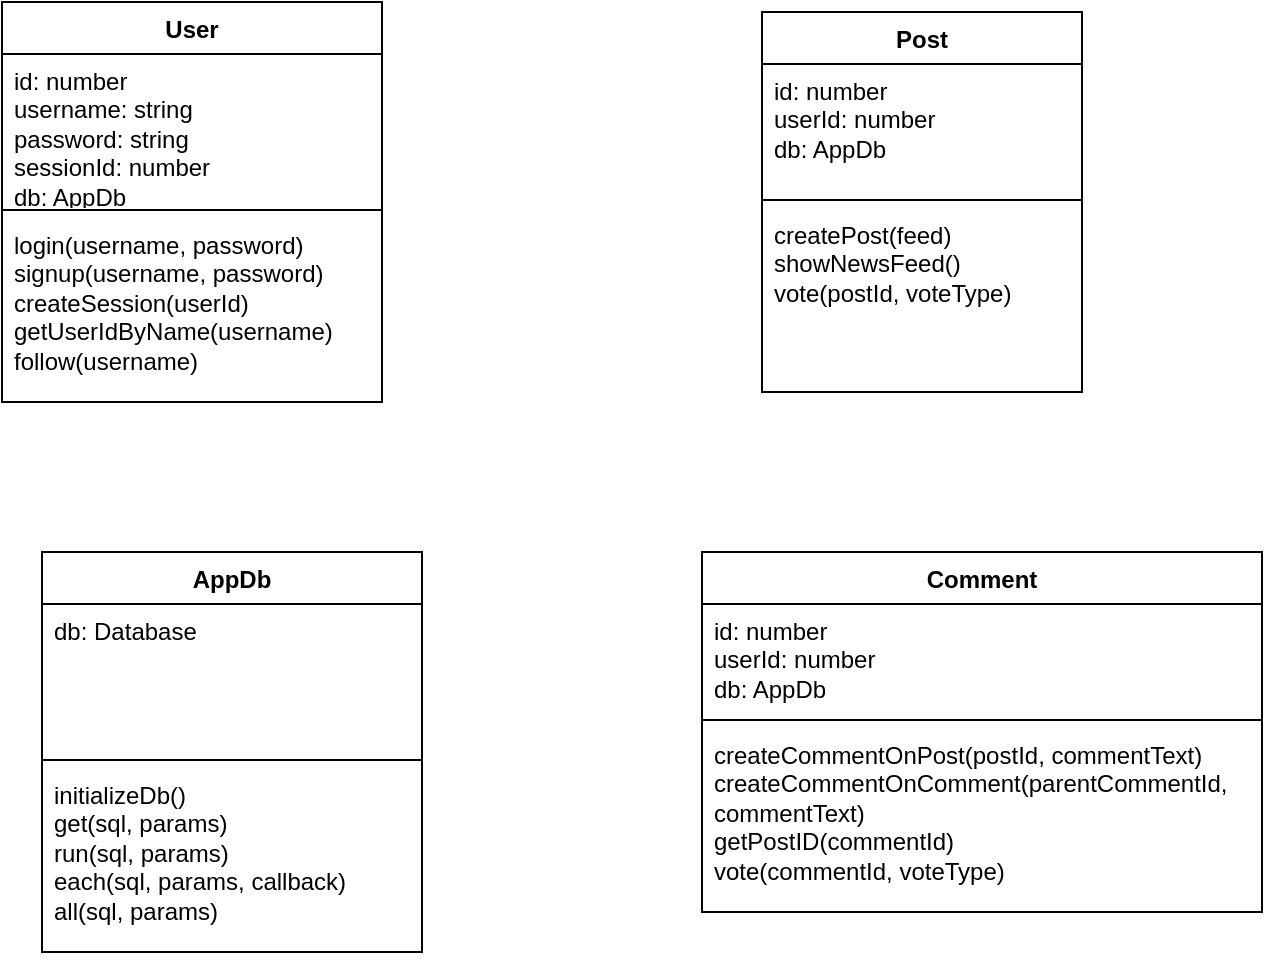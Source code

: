 <mxfile version="21.6.5" type="github">
  <diagram id="C5RBs43oDa-KdzZeNtuy" name="Page-1">
    <mxGraphModel dx="1306" dy="725" grid="1" gridSize="10" guides="1" tooltips="1" connect="1" arrows="1" fold="1" page="1" pageScale="1" pageWidth="827" pageHeight="1169" math="0" shadow="0">
      <root>
        <mxCell id="WIyWlLk6GJQsqaUBKTNV-0" />
        <mxCell id="WIyWlLk6GJQsqaUBKTNV-1" parent="WIyWlLk6GJQsqaUBKTNV-0" />
        <mxCell id="gtavfHgQEdDpro3U7-QB-18" value="User" style="swimlane;fontStyle=1;align=center;verticalAlign=top;childLayout=stackLayout;horizontal=1;startSize=26;horizontalStack=0;resizeParent=1;resizeParentMax=0;resizeLast=0;collapsible=1;marginBottom=0;whiteSpace=wrap;html=1;" parent="WIyWlLk6GJQsqaUBKTNV-1" vertex="1">
          <mxGeometry x="80" y="175" width="190" height="200" as="geometry" />
        </mxCell>
        <mxCell id="gtavfHgQEdDpro3U7-QB-19" value="id: number&lt;br&gt;username: string&lt;br&gt;password: string&lt;br&gt;sessionId: number&lt;br&gt;db: AppDb" style="text;strokeColor=none;fillColor=none;align=left;verticalAlign=top;spacingLeft=4;spacingRight=4;overflow=hidden;rotatable=0;points=[[0,0.5],[1,0.5]];portConstraint=eastwest;whiteSpace=wrap;html=1;" parent="gtavfHgQEdDpro3U7-QB-18" vertex="1">
          <mxGeometry y="26" width="190" height="74" as="geometry" />
        </mxCell>
        <mxCell id="gtavfHgQEdDpro3U7-QB-20" value="" style="line;strokeWidth=1;fillColor=none;align=left;verticalAlign=middle;spacingTop=-1;spacingLeft=3;spacingRight=3;rotatable=0;labelPosition=right;points=[];portConstraint=eastwest;strokeColor=inherit;" parent="gtavfHgQEdDpro3U7-QB-18" vertex="1">
          <mxGeometry y="100" width="190" height="8" as="geometry" />
        </mxCell>
        <mxCell id="gtavfHgQEdDpro3U7-QB-21" value="login(username, password)&lt;br&gt;signup(username, password)&lt;br&gt;createSession(userId)&lt;br&gt;getUserIdByName(username)&lt;br&gt;follow(username)" style="text;strokeColor=none;fillColor=none;align=left;verticalAlign=top;spacingLeft=4;spacingRight=4;overflow=hidden;rotatable=0;points=[[0,0.5],[1,0.5]];portConstraint=eastwest;whiteSpace=wrap;html=1;" parent="gtavfHgQEdDpro3U7-QB-18" vertex="1">
          <mxGeometry y="108" width="190" height="92" as="geometry" />
        </mxCell>
        <mxCell id="gtavfHgQEdDpro3U7-QB-23" value="Post" style="swimlane;fontStyle=1;align=center;verticalAlign=top;childLayout=stackLayout;horizontal=1;startSize=26;horizontalStack=0;resizeParent=1;resizeParentMax=0;resizeLast=0;collapsible=1;marginBottom=0;whiteSpace=wrap;html=1;" parent="WIyWlLk6GJQsqaUBKTNV-1" vertex="1">
          <mxGeometry x="460" y="180" width="160" height="190" as="geometry" />
        </mxCell>
        <mxCell id="gtavfHgQEdDpro3U7-QB-24" value="id: number&lt;br&gt;userId: number&lt;br&gt;db: AppDb" style="text;strokeColor=none;fillColor=none;align=left;verticalAlign=top;spacingLeft=4;spacingRight=4;overflow=hidden;rotatable=0;points=[[0,0.5],[1,0.5]];portConstraint=eastwest;whiteSpace=wrap;html=1;" parent="gtavfHgQEdDpro3U7-QB-23" vertex="1">
          <mxGeometry y="26" width="160" height="64" as="geometry" />
        </mxCell>
        <mxCell id="gtavfHgQEdDpro3U7-QB-25" value="" style="line;strokeWidth=1;fillColor=none;align=left;verticalAlign=middle;spacingTop=-1;spacingLeft=3;spacingRight=3;rotatable=0;labelPosition=right;points=[];portConstraint=eastwest;strokeColor=inherit;" parent="gtavfHgQEdDpro3U7-QB-23" vertex="1">
          <mxGeometry y="90" width="160" height="8" as="geometry" />
        </mxCell>
        <mxCell id="gtavfHgQEdDpro3U7-QB-26" value="createPost(feed)&lt;br&gt;showNewsFeed()&lt;br&gt;vote(postId, voteType)" style="text;strokeColor=none;fillColor=none;align=left;verticalAlign=top;spacingLeft=4;spacingRight=4;overflow=hidden;rotatable=0;points=[[0,0.5],[1,0.5]];portConstraint=eastwest;whiteSpace=wrap;html=1;" parent="gtavfHgQEdDpro3U7-QB-23" vertex="1">
          <mxGeometry y="98" width="160" height="92" as="geometry" />
        </mxCell>
        <mxCell id="gtavfHgQEdDpro3U7-QB-27" value="Comment" style="swimlane;fontStyle=1;align=center;verticalAlign=top;childLayout=stackLayout;horizontal=1;startSize=26;horizontalStack=0;resizeParent=1;resizeParentMax=0;resizeLast=0;collapsible=1;marginBottom=0;whiteSpace=wrap;html=1;" parent="WIyWlLk6GJQsqaUBKTNV-1" vertex="1">
          <mxGeometry x="430" y="450" width="280" height="180" as="geometry" />
        </mxCell>
        <mxCell id="gtavfHgQEdDpro3U7-QB-28" value="id: number&lt;br&gt;userId: number&lt;br&gt;db: AppDb" style="text;strokeColor=none;fillColor=none;align=left;verticalAlign=top;spacingLeft=4;spacingRight=4;overflow=hidden;rotatable=0;points=[[0,0.5],[1,0.5]];portConstraint=eastwest;whiteSpace=wrap;html=1;" parent="gtavfHgQEdDpro3U7-QB-27" vertex="1">
          <mxGeometry y="26" width="280" height="54" as="geometry" />
        </mxCell>
        <mxCell id="gtavfHgQEdDpro3U7-QB-29" value="" style="line;strokeWidth=1;fillColor=none;align=left;verticalAlign=middle;spacingTop=-1;spacingLeft=3;spacingRight=3;rotatable=0;labelPosition=right;points=[];portConstraint=eastwest;strokeColor=inherit;" parent="gtavfHgQEdDpro3U7-QB-27" vertex="1">
          <mxGeometry y="80" width="280" height="8" as="geometry" />
        </mxCell>
        <mxCell id="gtavfHgQEdDpro3U7-QB-30" value="createCommentOnPost(postId, commentText)&lt;br&gt;createCommentOnComment(parentCommentId, commentText)&lt;br&gt;getPostID(commentId)&lt;br&gt;vote(commentId, voteType)" style="text;strokeColor=none;fillColor=none;align=left;verticalAlign=top;spacingLeft=4;spacingRight=4;overflow=hidden;rotatable=0;points=[[0,0.5],[1,0.5]];portConstraint=eastwest;whiteSpace=wrap;html=1;" parent="gtavfHgQEdDpro3U7-QB-27" vertex="1">
          <mxGeometry y="88" width="280" height="92" as="geometry" />
        </mxCell>
        <mxCell id="v3jWtBVyvV9ikLz_eZCh-0" value="AppDb" style="swimlane;fontStyle=1;align=center;verticalAlign=top;childLayout=stackLayout;horizontal=1;startSize=26;horizontalStack=0;resizeParent=1;resizeParentMax=0;resizeLast=0;collapsible=1;marginBottom=0;whiteSpace=wrap;html=1;" vertex="1" parent="WIyWlLk6GJQsqaUBKTNV-1">
          <mxGeometry x="100" y="450" width="190" height="200" as="geometry" />
        </mxCell>
        <mxCell id="v3jWtBVyvV9ikLz_eZCh-1" value="db: Database" style="text;strokeColor=none;fillColor=none;align=left;verticalAlign=top;spacingLeft=4;spacingRight=4;overflow=hidden;rotatable=0;points=[[0,0.5],[1,0.5]];portConstraint=eastwest;whiteSpace=wrap;html=1;" vertex="1" parent="v3jWtBVyvV9ikLz_eZCh-0">
          <mxGeometry y="26" width="190" height="74" as="geometry" />
        </mxCell>
        <mxCell id="v3jWtBVyvV9ikLz_eZCh-2" value="" style="line;strokeWidth=1;fillColor=none;align=left;verticalAlign=middle;spacingTop=-1;spacingLeft=3;spacingRight=3;rotatable=0;labelPosition=right;points=[];portConstraint=eastwest;strokeColor=inherit;" vertex="1" parent="v3jWtBVyvV9ikLz_eZCh-0">
          <mxGeometry y="100" width="190" height="8" as="geometry" />
        </mxCell>
        <mxCell id="v3jWtBVyvV9ikLz_eZCh-3" value="initializeDb()&lt;br&gt;get(sql, params)&lt;br&gt;run(sql, params)&lt;br&gt;each(sql, params, callback)&lt;br&gt;all(sql, params)" style="text;strokeColor=none;fillColor=none;align=left;verticalAlign=top;spacingLeft=4;spacingRight=4;overflow=hidden;rotatable=0;points=[[0,0.5],[1,0.5]];portConstraint=eastwest;whiteSpace=wrap;html=1;" vertex="1" parent="v3jWtBVyvV9ikLz_eZCh-0">
          <mxGeometry y="108" width="190" height="92" as="geometry" />
        </mxCell>
      </root>
    </mxGraphModel>
  </diagram>
</mxfile>
